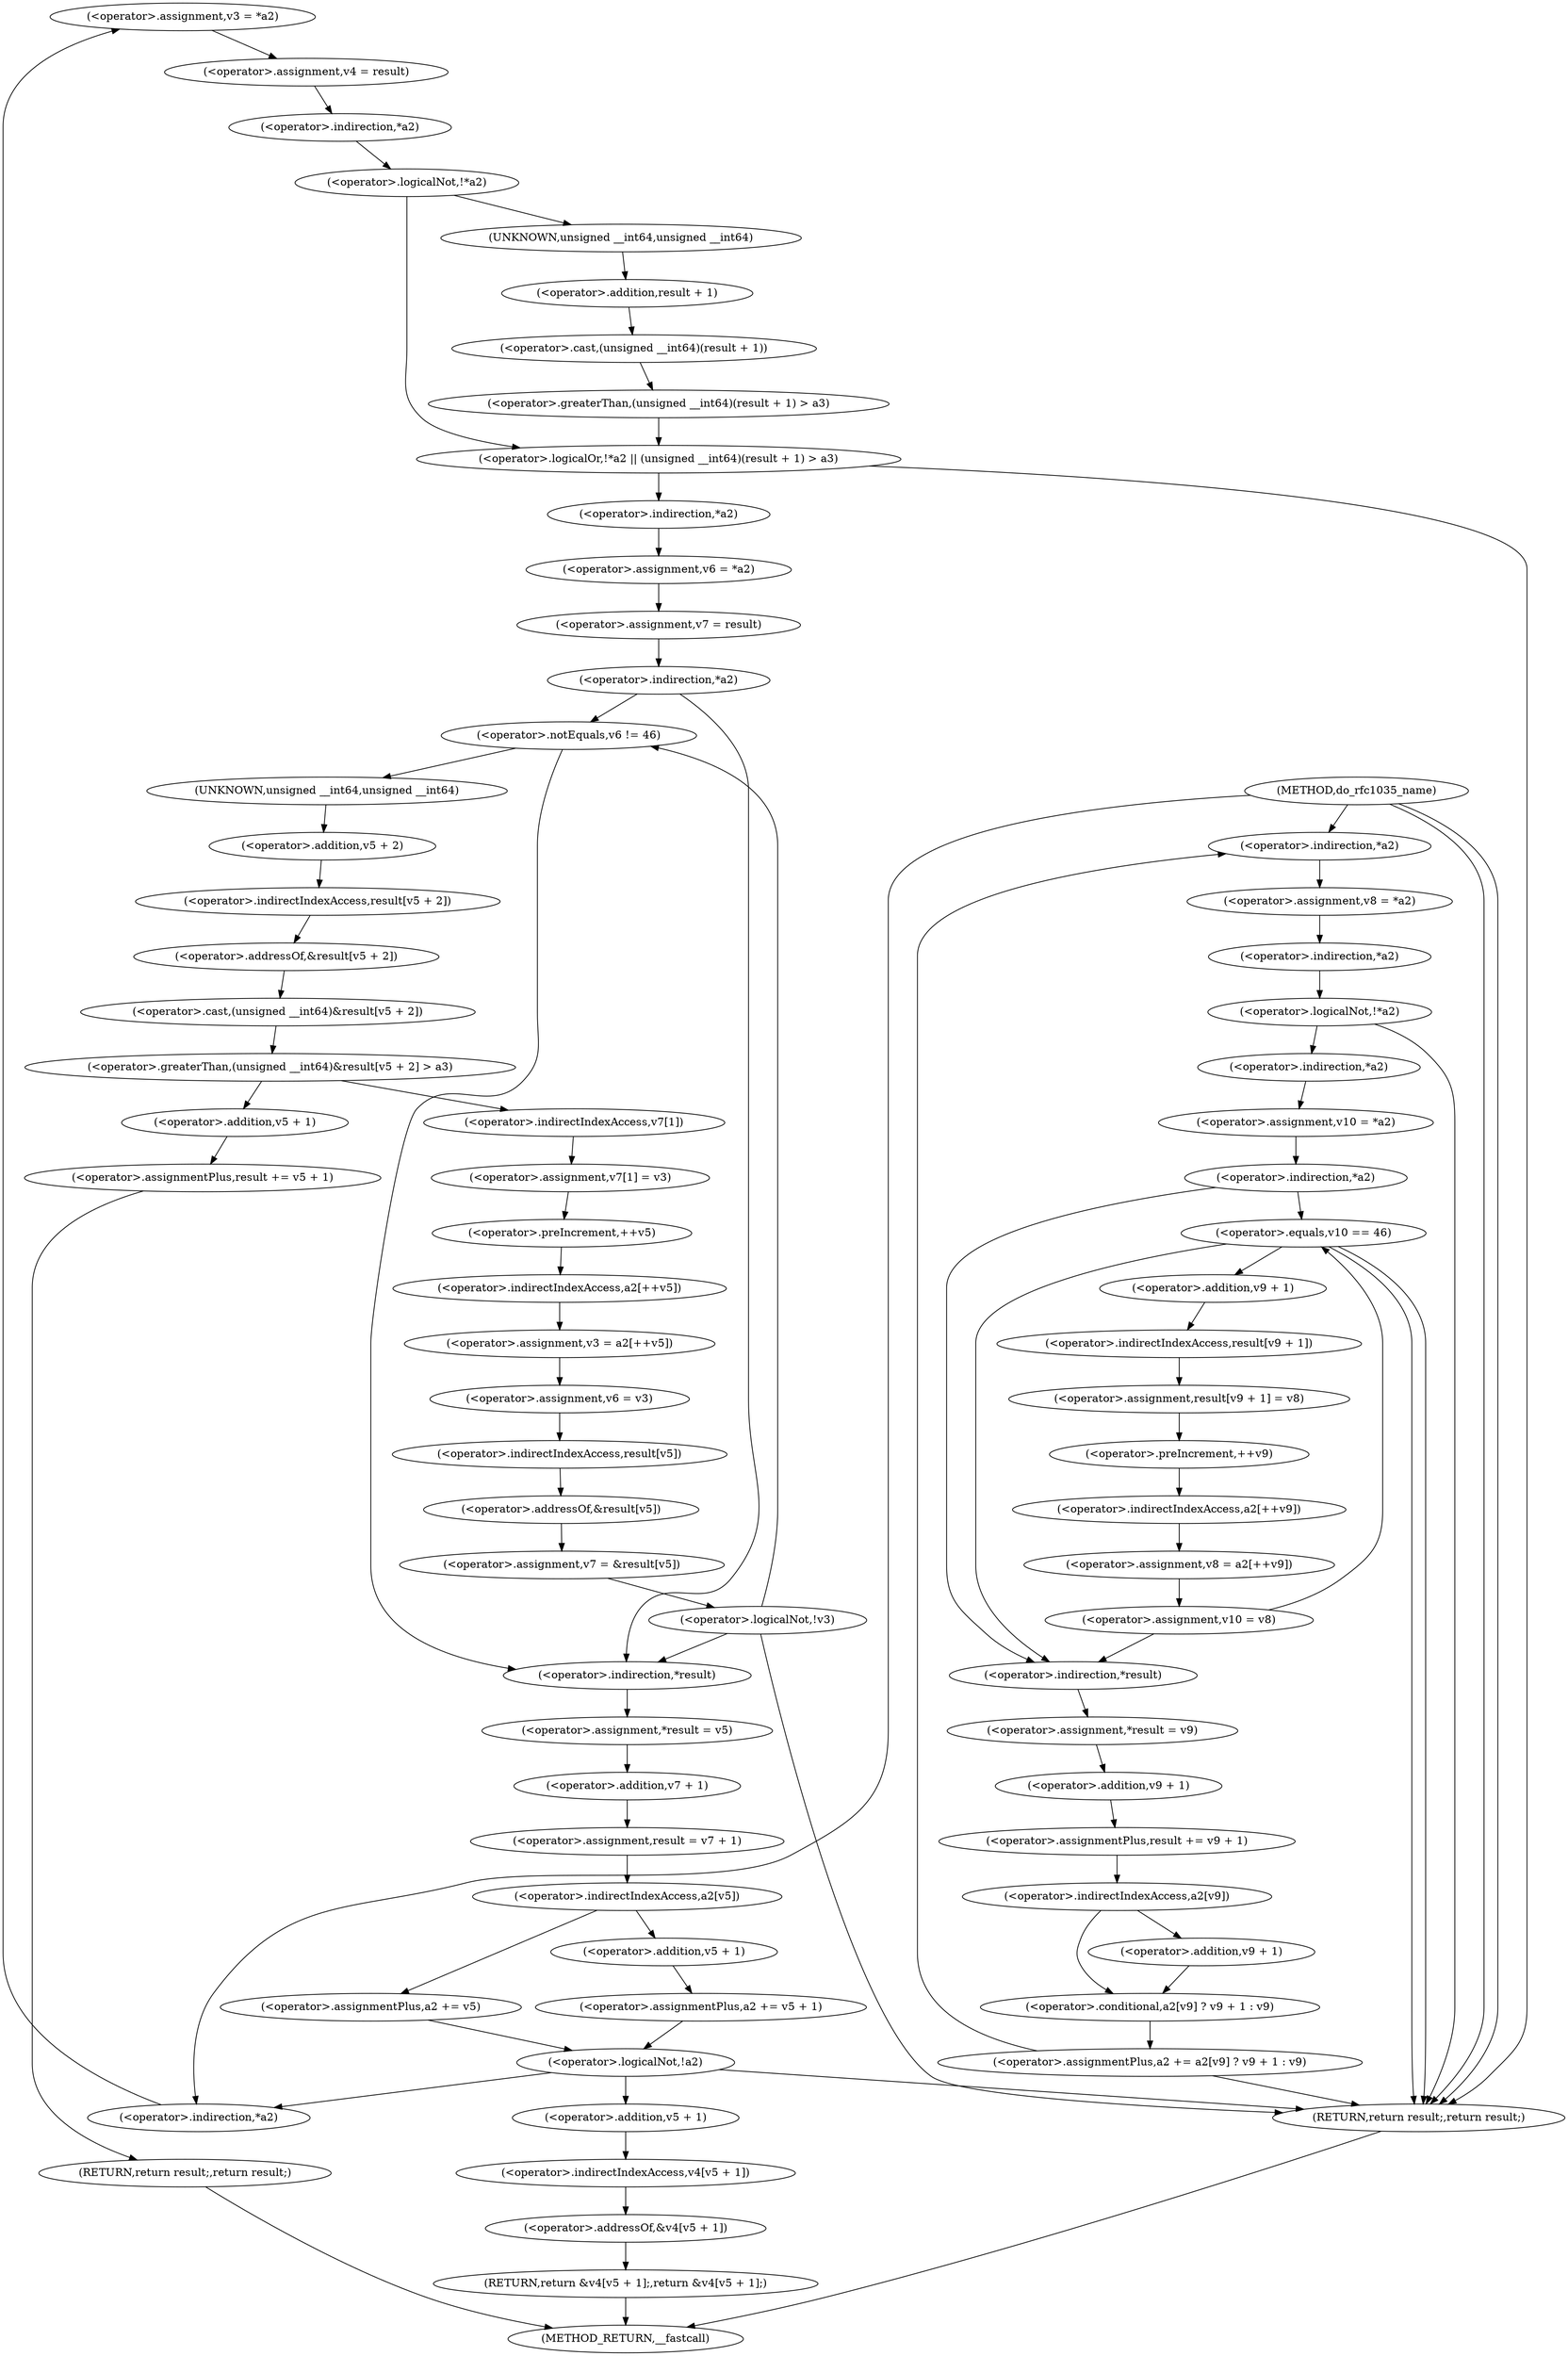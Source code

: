 digraph do_rfc1035_name {  
"1000131" [label = "(<operator>.assignment,v3 = *a2)" ]
"1000133" [label = "(<operator>.indirection,*a2)" ]
"1000135" [label = "(<operator>.assignment,v4 = result)" ]
"1000139" [label = "(<operator>.logicalOr,!*a2 || (unsigned __int64)(result + 1) > a3)" ]
"1000140" [label = "(<operator>.logicalNot,!*a2)" ]
"1000141" [label = "(<operator>.indirection,*a2)" ]
"1000143" [label = "(<operator>.greaterThan,(unsigned __int64)(result + 1) > a3)" ]
"1000144" [label = "(<operator>.cast,(unsigned __int64)(result + 1))" ]
"1000145" [label = "(UNKNOWN,unsigned __int64,unsigned __int64)" ]
"1000146" [label = "(<operator>.addition,result + 1)" ]
"1000152" [label = "(<operator>.assignment,v6 = *a2)" ]
"1000154" [label = "(<operator>.indirection,*a2)" ]
"1000156" [label = "(<operator>.assignment,v7 = result)" ]
"1000160" [label = "(<operator>.indirection,*a2)" ]
"1000164" [label = "(<operator>.notEquals,v6 != 46)" ]
"1000169" [label = "(<operator>.greaterThan,(unsigned __int64)&result[v5 + 2] > a3)" ]
"1000170" [label = "(<operator>.cast,(unsigned __int64)&result[v5 + 2])" ]
"1000171" [label = "(UNKNOWN,unsigned __int64,unsigned __int64)" ]
"1000172" [label = "(<operator>.addressOf,&result[v5 + 2])" ]
"1000173" [label = "(<operator>.indirectIndexAccess,result[v5 + 2])" ]
"1000175" [label = "(<operator>.addition,v5 + 2)" ]
"1000180" [label = "(<operator>.assignmentPlus,result += v5 + 1)" ]
"1000182" [label = "(<operator>.addition,v5 + 1)" ]
"1000185" [label = "(RETURN,return result;,return result;)" ]
"1000187" [label = "(<operator>.assignment,v7[1] = v3)" ]
"1000188" [label = "(<operator>.indirectIndexAccess,v7[1])" ]
"1000192" [label = "(<operator>.assignment,v3 = a2[++v5])" ]
"1000194" [label = "(<operator>.indirectIndexAccess,a2[++v5])" ]
"1000196" [label = "(<operator>.preIncrement,++v5)" ]
"1000198" [label = "(<operator>.assignment,v6 = v3)" ]
"1000201" [label = "(<operator>.assignment,v7 = &result[v5])" ]
"1000203" [label = "(<operator>.addressOf,&result[v5])" ]
"1000204" [label = "(<operator>.indirectIndexAccess,result[v5])" ]
"1000208" [label = "(<operator>.logicalNot,!v3)" ]
"1000211" [label = "(<operator>.assignment,*result = v5)" ]
"1000212" [label = "(<operator>.indirection,*result)" ]
"1000215" [label = "(<operator>.assignment,result = v7 + 1)" ]
"1000217" [label = "(<operator>.addition,v7 + 1)" ]
"1000221" [label = "(<operator>.indirectIndexAccess,a2[v5])" ]
"1000224" [label = "(<operator>.assignmentPlus,a2 += v5 + 1)" ]
"1000226" [label = "(<operator>.addition,v5 + 1)" ]
"1000230" [label = "(<operator>.assignmentPlus,a2 += v5)" ]
"1000234" [label = "(<operator>.logicalNot,!a2)" ]
"1000236" [label = "(RETURN,return &v4[v5 + 1];,return &v4[v5 + 1];)" ]
"1000237" [label = "(<operator>.addressOf,&v4[v5 + 1])" ]
"1000238" [label = "(<operator>.indirectIndexAccess,v4[v5 + 1])" ]
"1000240" [label = "(<operator>.addition,v5 + 1)" ]
"1000247" [label = "(<operator>.assignment,v8 = *a2)" ]
"1000249" [label = "(<operator>.indirection,*a2)" ]
"1000252" [label = "(<operator>.logicalNot,!*a2)" ]
"1000253" [label = "(<operator>.indirection,*a2)" ]
"1000257" [label = "(<operator>.assignment,v10 = *a2)" ]
"1000259" [label = "(<operator>.indirection,*a2)" ]
"1000262" [label = "(<operator>.indirection,*a2)" ]
"1000268" [label = "(<operator>.equals,v10 == 46)" ]
"1000272" [label = "(<operator>.assignment,result[v9 + 1] = v8)" ]
"1000273" [label = "(<operator>.indirectIndexAccess,result[v9 + 1])" ]
"1000275" [label = "(<operator>.addition,v9 + 1)" ]
"1000279" [label = "(<operator>.assignment,v8 = a2[++v9])" ]
"1000281" [label = "(<operator>.indirectIndexAccess,a2[++v9])" ]
"1000283" [label = "(<operator>.preIncrement,++v9)" ]
"1000285" [label = "(<operator>.assignment,v10 = v8)" ]
"1000289" [label = "(<operator>.assignment,*result = v9)" ]
"1000290" [label = "(<operator>.indirection,*result)" ]
"1000293" [label = "(<operator>.assignmentPlus,result += v9 + 1)" ]
"1000295" [label = "(<operator>.addition,v9 + 1)" ]
"1000298" [label = "(<operator>.assignmentPlus,a2 += a2[v9] ? v9 + 1 : v9)" ]
"1000300" [label = "(<operator>.conditional,a2[v9] ? v9 + 1 : v9)" ]
"1000301" [label = "(<operator>.indirectIndexAccess,a2[v9])" ]
"1000304" [label = "(<operator>.addition,v9 + 1)" ]
"1000309" [label = "(RETURN,return result;,return result;)" ]
"1000109" [label = "(METHOD,do_rfc1035_name)" ]
"1000311" [label = "(METHOD_RETURN,__fastcall)" ]
  "1000131" -> "1000135" 
  "1000133" -> "1000131" 
  "1000135" -> "1000141" 
  "1000139" -> "1000309" 
  "1000139" -> "1000154" 
  "1000140" -> "1000145" 
  "1000140" -> "1000139" 
  "1000141" -> "1000140" 
  "1000143" -> "1000139" 
  "1000144" -> "1000143" 
  "1000145" -> "1000146" 
  "1000146" -> "1000144" 
  "1000152" -> "1000156" 
  "1000154" -> "1000152" 
  "1000156" -> "1000160" 
  "1000160" -> "1000164" 
  "1000160" -> "1000212" 
  "1000164" -> "1000171" 
  "1000164" -> "1000212" 
  "1000169" -> "1000182" 
  "1000169" -> "1000188" 
  "1000170" -> "1000169" 
  "1000171" -> "1000175" 
  "1000172" -> "1000170" 
  "1000173" -> "1000172" 
  "1000175" -> "1000173" 
  "1000180" -> "1000185" 
  "1000182" -> "1000180" 
  "1000185" -> "1000311" 
  "1000187" -> "1000196" 
  "1000188" -> "1000187" 
  "1000192" -> "1000198" 
  "1000194" -> "1000192" 
  "1000196" -> "1000194" 
  "1000198" -> "1000204" 
  "1000201" -> "1000208" 
  "1000203" -> "1000201" 
  "1000204" -> "1000203" 
  "1000208" -> "1000164" 
  "1000208" -> "1000212" 
  "1000208" -> "1000309" 
  "1000211" -> "1000217" 
  "1000212" -> "1000211" 
  "1000215" -> "1000221" 
  "1000217" -> "1000215" 
  "1000221" -> "1000226" 
  "1000221" -> "1000230" 
  "1000224" -> "1000234" 
  "1000226" -> "1000224" 
  "1000230" -> "1000234" 
  "1000234" -> "1000133" 
  "1000234" -> "1000309" 
  "1000234" -> "1000240" 
  "1000236" -> "1000311" 
  "1000237" -> "1000236" 
  "1000238" -> "1000237" 
  "1000240" -> "1000238" 
  "1000247" -> "1000253" 
  "1000249" -> "1000247" 
  "1000252" -> "1000309" 
  "1000252" -> "1000259" 
  "1000253" -> "1000252" 
  "1000257" -> "1000262" 
  "1000259" -> "1000257" 
  "1000262" -> "1000268" 
  "1000262" -> "1000290" 
  "1000268" -> "1000290" 
  "1000268" -> "1000309" 
  "1000268" -> "1000309" 
  "1000268" -> "1000275" 
  "1000272" -> "1000283" 
  "1000273" -> "1000272" 
  "1000275" -> "1000273" 
  "1000279" -> "1000285" 
  "1000281" -> "1000279" 
  "1000283" -> "1000281" 
  "1000285" -> "1000268" 
  "1000285" -> "1000290" 
  "1000289" -> "1000295" 
  "1000290" -> "1000289" 
  "1000293" -> "1000301" 
  "1000295" -> "1000293" 
  "1000298" -> "1000249" 
  "1000298" -> "1000309" 
  "1000300" -> "1000298" 
  "1000301" -> "1000304" 
  "1000301" -> "1000300" 
  "1000304" -> "1000300" 
  "1000309" -> "1000311" 
  "1000109" -> "1000133" 
  "1000109" -> "1000309" 
  "1000109" -> "1000249" 
  "1000109" -> "1000309" 
}

